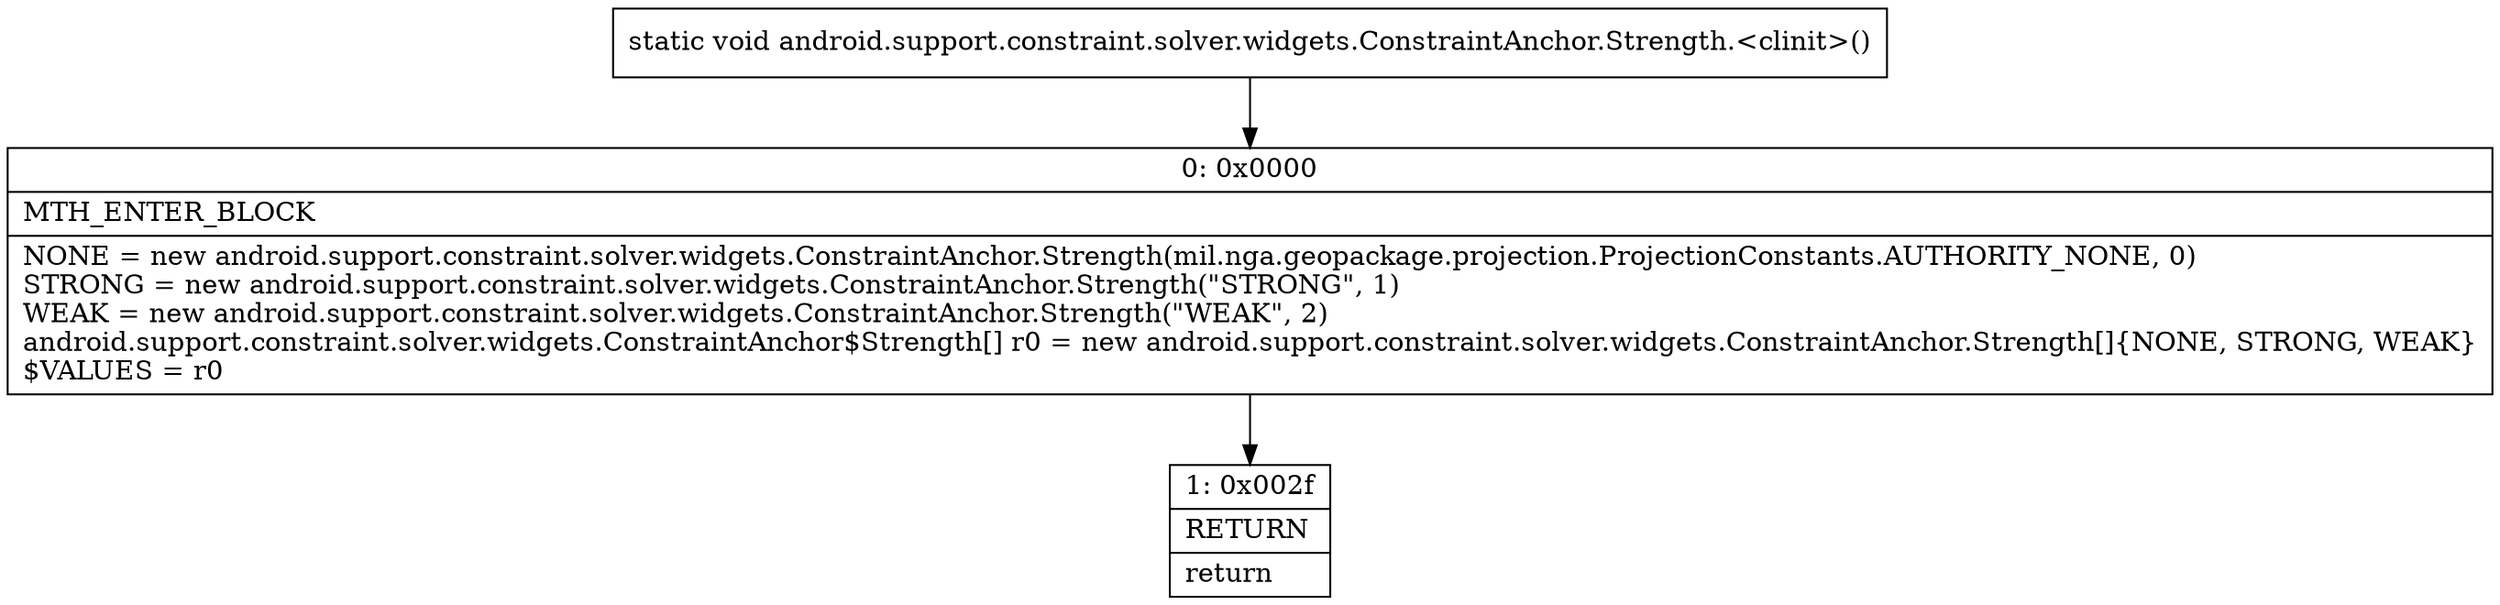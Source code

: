 digraph "CFG forandroid.support.constraint.solver.widgets.ConstraintAnchor.Strength.\<clinit\>()V" {
Node_0 [shape=record,label="{0\:\ 0x0000|MTH_ENTER_BLOCK\l|NONE = new android.support.constraint.solver.widgets.ConstraintAnchor.Strength(mil.nga.geopackage.projection.ProjectionConstants.AUTHORITY_NONE, 0)\lSTRONG = new android.support.constraint.solver.widgets.ConstraintAnchor.Strength(\"STRONG\", 1)\lWEAK = new android.support.constraint.solver.widgets.ConstraintAnchor.Strength(\"WEAK\", 2)\landroid.support.constraint.solver.widgets.ConstraintAnchor$Strength[] r0 = new android.support.constraint.solver.widgets.ConstraintAnchor.Strength[]\{NONE, STRONG, WEAK\}\l$VALUES = r0\l}"];
Node_1 [shape=record,label="{1\:\ 0x002f|RETURN\l|return\l}"];
MethodNode[shape=record,label="{static void android.support.constraint.solver.widgets.ConstraintAnchor.Strength.\<clinit\>() }"];
MethodNode -> Node_0;
Node_0 -> Node_1;
}

